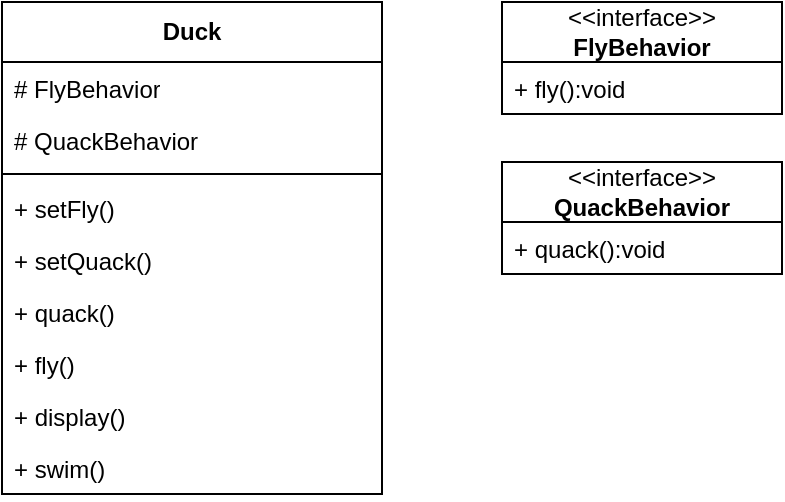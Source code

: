 <mxfile version="21.6.8" type="github">
  <diagram id="9qQRp8wTwhdTKOBizrKU" name="Page-1">
    <mxGraphModel dx="1102" dy="504" grid="1" gridSize="10" guides="1" tooltips="1" connect="1" arrows="1" fold="1" page="1" pageScale="1" pageWidth="3840" pageHeight="2400" math="0" shadow="0">
      <root>
        <mxCell id="0" />
        <mxCell id="1" parent="0" />
        <mxCell id="wih1jJ5DO79m4pdhP88G-1" value="&lt;b&gt;Duck&lt;/b&gt;" style="swimlane;fontStyle=0;childLayout=stackLayout;horizontal=1;startSize=30;fillColor=none;horizontalStack=0;resizeParent=1;resizeParentMax=0;resizeLast=0;collapsible=1;marginBottom=0;whiteSpace=wrap;html=1;" vertex="1" parent="1">
          <mxGeometry x="270" y="250" width="190" height="246" as="geometry" />
        </mxCell>
        <mxCell id="wih1jJ5DO79m4pdhP88G-2" value="# FlyBehavior" style="text;strokeColor=none;fillColor=none;align=left;verticalAlign=top;spacingLeft=4;spacingRight=4;overflow=hidden;rotatable=0;points=[[0,0.5],[1,0.5]];portConstraint=eastwest;whiteSpace=wrap;html=1;" vertex="1" parent="wih1jJ5DO79m4pdhP88G-1">
          <mxGeometry y="30" width="190" height="26" as="geometry" />
        </mxCell>
        <mxCell id="wih1jJ5DO79m4pdhP88G-3" value="# QuackBehavior" style="text;strokeColor=none;fillColor=none;align=left;verticalAlign=top;spacingLeft=4;spacingRight=4;overflow=hidden;rotatable=0;points=[[0,0.5],[1,0.5]];portConstraint=eastwest;whiteSpace=wrap;html=1;" vertex="1" parent="wih1jJ5DO79m4pdhP88G-1">
          <mxGeometry y="56" width="190" height="26" as="geometry" />
        </mxCell>
        <mxCell id="wih1jJ5DO79m4pdhP88G-15" value="" style="line;strokeWidth=1;fillColor=none;align=left;verticalAlign=middle;spacingTop=-1;spacingLeft=3;spacingRight=3;rotatable=0;labelPosition=right;points=[];portConstraint=eastwest;strokeColor=inherit;" vertex="1" parent="wih1jJ5DO79m4pdhP88G-1">
          <mxGeometry y="82" width="190" height="8" as="geometry" />
        </mxCell>
        <mxCell id="wih1jJ5DO79m4pdhP88G-4" value="+ setFly()" style="text;strokeColor=none;fillColor=none;align=left;verticalAlign=top;spacingLeft=4;spacingRight=4;overflow=hidden;rotatable=0;points=[[0,0.5],[1,0.5]];portConstraint=eastwest;whiteSpace=wrap;html=1;" vertex="1" parent="wih1jJ5DO79m4pdhP88G-1">
          <mxGeometry y="90" width="190" height="26" as="geometry" />
        </mxCell>
        <mxCell id="wih1jJ5DO79m4pdhP88G-16" value="+ setQuack()" style="text;strokeColor=none;fillColor=none;align=left;verticalAlign=top;spacingLeft=4;spacingRight=4;overflow=hidden;rotatable=0;points=[[0,0.5],[1,0.5]];portConstraint=eastwest;whiteSpace=wrap;html=1;" vertex="1" parent="wih1jJ5DO79m4pdhP88G-1">
          <mxGeometry y="116" width="190" height="26" as="geometry" />
        </mxCell>
        <mxCell id="wih1jJ5DO79m4pdhP88G-17" value="+ quack()" style="text;strokeColor=none;fillColor=none;align=left;verticalAlign=top;spacingLeft=4;spacingRight=4;overflow=hidden;rotatable=0;points=[[0,0.5],[1,0.5]];portConstraint=eastwest;whiteSpace=wrap;html=1;" vertex="1" parent="wih1jJ5DO79m4pdhP88G-1">
          <mxGeometry y="142" width="190" height="26" as="geometry" />
        </mxCell>
        <mxCell id="wih1jJ5DO79m4pdhP88G-18" value="+ fly()" style="text;strokeColor=none;fillColor=none;align=left;verticalAlign=top;spacingLeft=4;spacingRight=4;overflow=hidden;rotatable=0;points=[[0,0.5],[1,0.5]];portConstraint=eastwest;whiteSpace=wrap;html=1;" vertex="1" parent="wih1jJ5DO79m4pdhP88G-1">
          <mxGeometry y="168" width="190" height="26" as="geometry" />
        </mxCell>
        <mxCell id="wih1jJ5DO79m4pdhP88G-19" value="+ display()" style="text;strokeColor=none;fillColor=none;align=left;verticalAlign=top;spacingLeft=4;spacingRight=4;overflow=hidden;rotatable=0;points=[[0,0.5],[1,0.5]];portConstraint=eastwest;whiteSpace=wrap;html=1;" vertex="1" parent="wih1jJ5DO79m4pdhP88G-1">
          <mxGeometry y="194" width="190" height="26" as="geometry" />
        </mxCell>
        <mxCell id="wih1jJ5DO79m4pdhP88G-20" value="+ swim()" style="text;strokeColor=none;fillColor=none;align=left;verticalAlign=top;spacingLeft=4;spacingRight=4;overflow=hidden;rotatable=0;points=[[0,0.5],[1,0.5]];portConstraint=eastwest;whiteSpace=wrap;html=1;" vertex="1" parent="wih1jJ5DO79m4pdhP88G-1">
          <mxGeometry y="220" width="190" height="26" as="geometry" />
        </mxCell>
        <mxCell id="wih1jJ5DO79m4pdhP88G-5" value="&amp;lt;&amp;lt;interface&amp;gt;&amp;gt;&lt;br&gt;&lt;b&gt;FlyBehavior&lt;/b&gt;" style="swimlane;fontStyle=0;childLayout=stackLayout;horizontal=1;startSize=30;fillColor=none;horizontalStack=0;resizeParent=1;resizeParentMax=0;resizeLast=0;collapsible=1;marginBottom=0;whiteSpace=wrap;html=1;" vertex="1" parent="1">
          <mxGeometry x="520" y="250" width="140" height="56" as="geometry" />
        </mxCell>
        <mxCell id="wih1jJ5DO79m4pdhP88G-6" value="+ fly():void" style="text;strokeColor=none;fillColor=none;align=left;verticalAlign=top;spacingLeft=4;spacingRight=4;overflow=hidden;rotatable=0;points=[[0,0.5],[1,0.5]];portConstraint=eastwest;whiteSpace=wrap;html=1;" vertex="1" parent="wih1jJ5DO79m4pdhP88G-5">
          <mxGeometry y="30" width="140" height="26" as="geometry" />
        </mxCell>
        <mxCell id="wih1jJ5DO79m4pdhP88G-9" value="&amp;lt;&amp;lt;interface&amp;gt;&amp;gt;&lt;br&gt;&lt;b&gt;QuackBehavior&lt;/b&gt;" style="swimlane;fontStyle=0;childLayout=stackLayout;horizontal=1;startSize=30;fillColor=none;horizontalStack=0;resizeParent=1;resizeParentMax=0;resizeLast=0;collapsible=1;marginBottom=0;whiteSpace=wrap;html=1;" vertex="1" parent="1">
          <mxGeometry x="520" y="330" width="140" height="56" as="geometry" />
        </mxCell>
        <mxCell id="wih1jJ5DO79m4pdhP88G-10" value="+ quack():void" style="text;strokeColor=none;fillColor=none;align=left;verticalAlign=top;spacingLeft=4;spacingRight=4;overflow=hidden;rotatable=0;points=[[0,0.5],[1,0.5]];portConstraint=eastwest;whiteSpace=wrap;html=1;" vertex="1" parent="wih1jJ5DO79m4pdhP88G-9">
          <mxGeometry y="30" width="140" height="26" as="geometry" />
        </mxCell>
      </root>
    </mxGraphModel>
  </diagram>
</mxfile>
